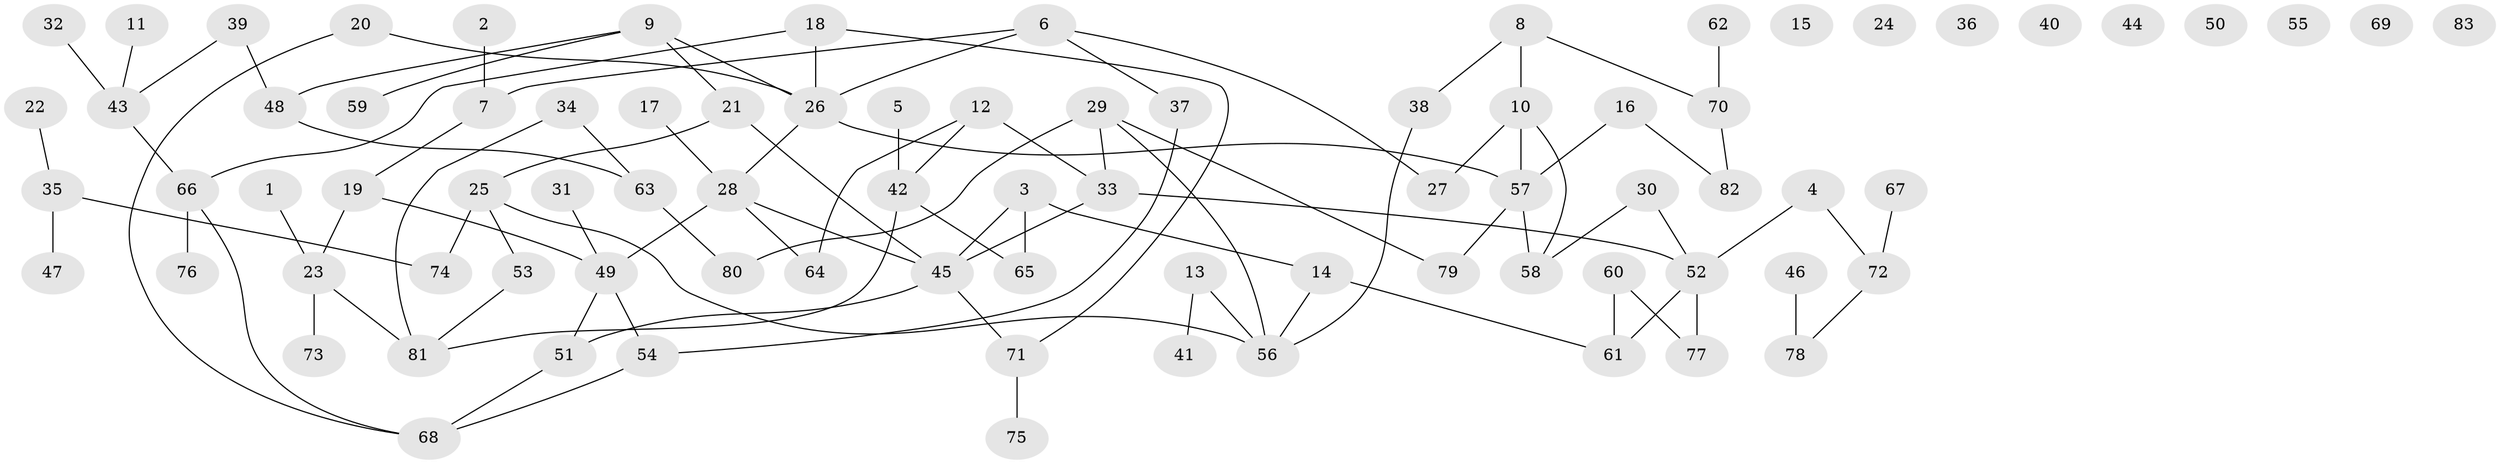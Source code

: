 // coarse degree distribution, {1: 0.2413793103448276, 2: 0.1896551724137931, 3: 0.1896551724137931, 8: 0.017241379310344827, 5: 0.06896551724137931, 6: 0.08620689655172414, 0: 0.15517241379310345, 4: 0.034482758620689655, 7: 0.017241379310344827}
// Generated by graph-tools (version 1.1) at 2025/41/03/06/25 10:41:23]
// undirected, 83 vertices, 98 edges
graph export_dot {
graph [start="1"]
  node [color=gray90,style=filled];
  1;
  2;
  3;
  4;
  5;
  6;
  7;
  8;
  9;
  10;
  11;
  12;
  13;
  14;
  15;
  16;
  17;
  18;
  19;
  20;
  21;
  22;
  23;
  24;
  25;
  26;
  27;
  28;
  29;
  30;
  31;
  32;
  33;
  34;
  35;
  36;
  37;
  38;
  39;
  40;
  41;
  42;
  43;
  44;
  45;
  46;
  47;
  48;
  49;
  50;
  51;
  52;
  53;
  54;
  55;
  56;
  57;
  58;
  59;
  60;
  61;
  62;
  63;
  64;
  65;
  66;
  67;
  68;
  69;
  70;
  71;
  72;
  73;
  74;
  75;
  76;
  77;
  78;
  79;
  80;
  81;
  82;
  83;
  1 -- 23;
  2 -- 7;
  3 -- 14;
  3 -- 45;
  3 -- 65;
  4 -- 52;
  4 -- 72;
  5 -- 42;
  6 -- 7;
  6 -- 26;
  6 -- 27;
  6 -- 37;
  7 -- 19;
  8 -- 10;
  8 -- 38;
  8 -- 70;
  9 -- 21;
  9 -- 26;
  9 -- 48;
  9 -- 59;
  10 -- 27;
  10 -- 57;
  10 -- 58;
  11 -- 43;
  12 -- 33;
  12 -- 42;
  12 -- 64;
  13 -- 41;
  13 -- 56;
  14 -- 56;
  14 -- 61;
  16 -- 57;
  16 -- 82;
  17 -- 28;
  18 -- 26;
  18 -- 66;
  18 -- 71;
  19 -- 23;
  19 -- 49;
  20 -- 26;
  20 -- 68;
  21 -- 25;
  21 -- 45;
  22 -- 35;
  23 -- 73;
  23 -- 81;
  25 -- 53;
  25 -- 56;
  25 -- 74;
  26 -- 28;
  26 -- 57;
  28 -- 45;
  28 -- 49;
  28 -- 64;
  29 -- 33;
  29 -- 56;
  29 -- 79;
  29 -- 80;
  30 -- 52;
  30 -- 58;
  31 -- 49;
  32 -- 43;
  33 -- 45;
  33 -- 52;
  34 -- 63;
  34 -- 81;
  35 -- 47;
  35 -- 74;
  37 -- 54;
  38 -- 56;
  39 -- 43;
  39 -- 48;
  42 -- 65;
  42 -- 81;
  43 -- 66;
  45 -- 51;
  45 -- 71;
  46 -- 78;
  48 -- 63;
  49 -- 51;
  49 -- 54;
  51 -- 68;
  52 -- 61;
  52 -- 77;
  53 -- 81;
  54 -- 68;
  57 -- 58;
  57 -- 79;
  60 -- 61;
  60 -- 77;
  62 -- 70;
  63 -- 80;
  66 -- 68;
  66 -- 76;
  67 -- 72;
  70 -- 82;
  71 -- 75;
  72 -- 78;
}
